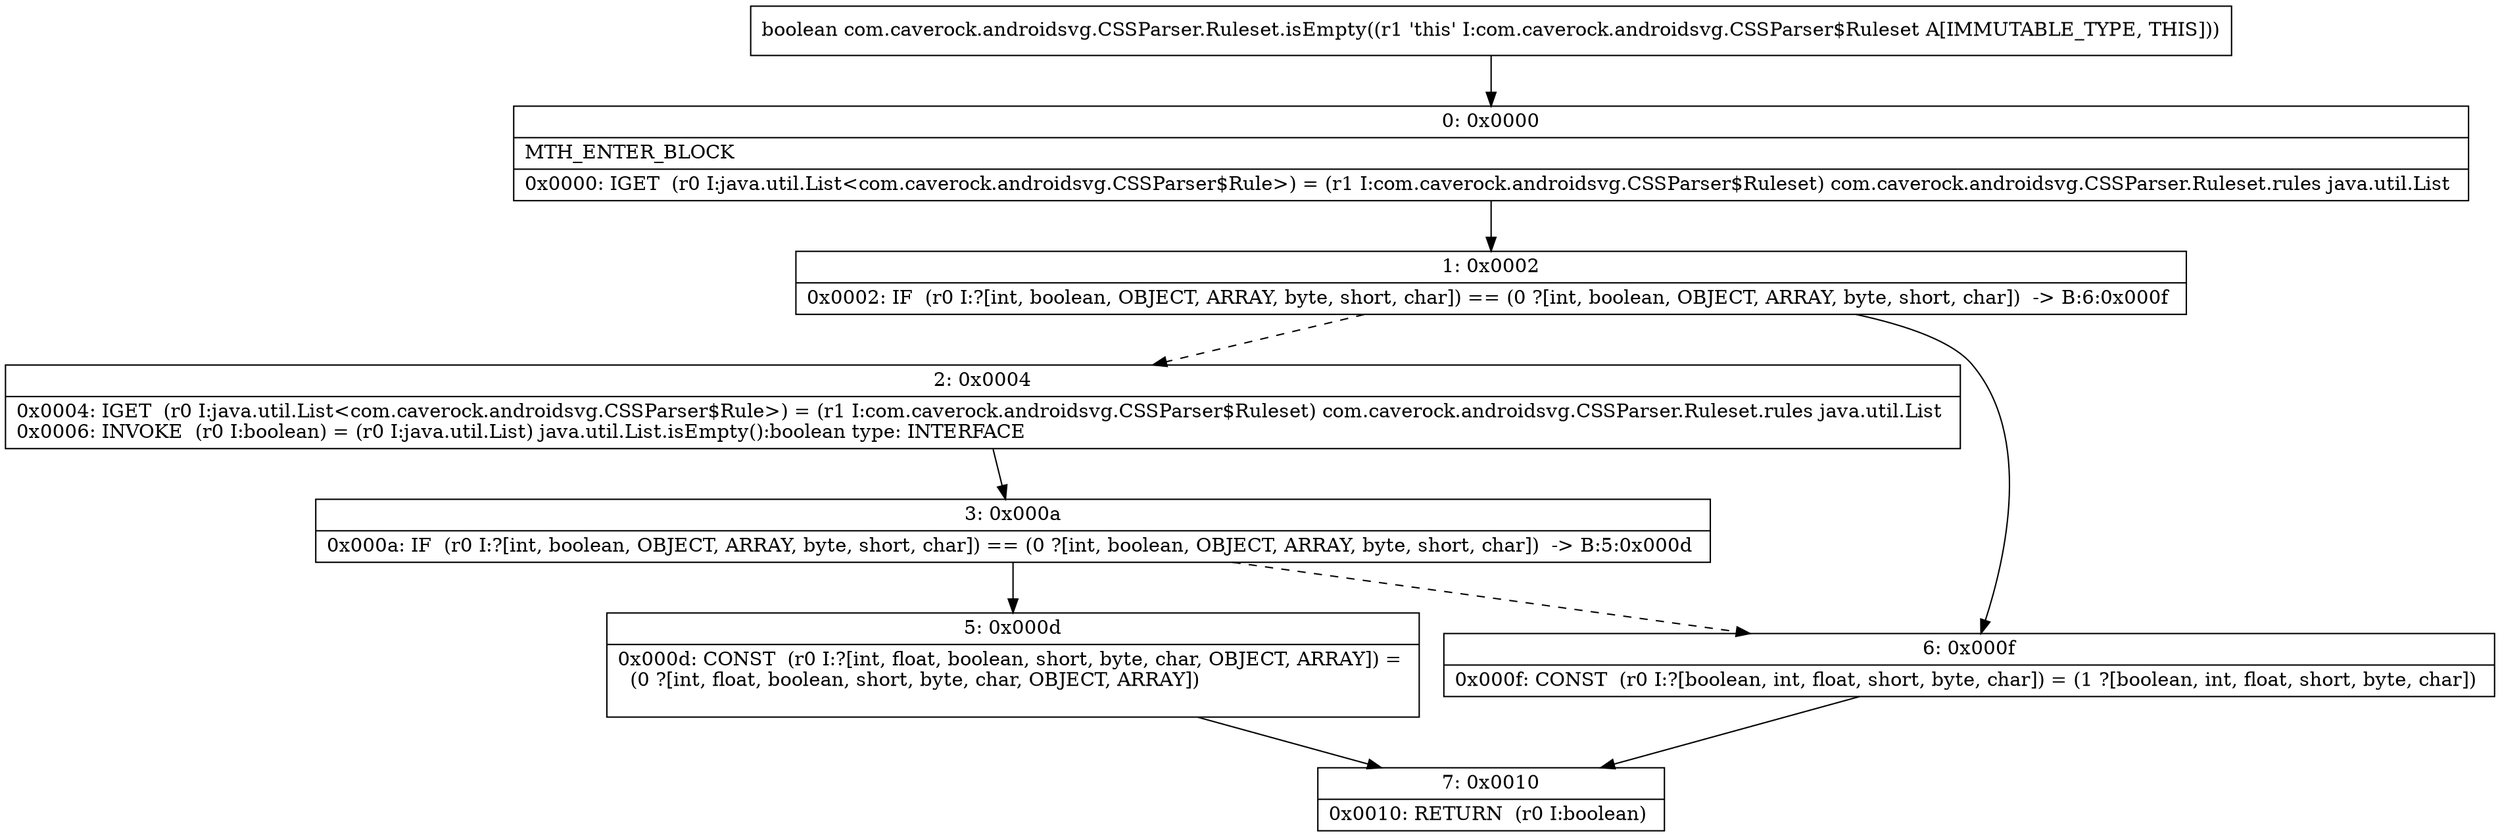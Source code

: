 digraph "CFG forcom.caverock.androidsvg.CSSParser.Ruleset.isEmpty()Z" {
Node_0 [shape=record,label="{0\:\ 0x0000|MTH_ENTER_BLOCK\l|0x0000: IGET  (r0 I:java.util.List\<com.caverock.androidsvg.CSSParser$Rule\>) = (r1 I:com.caverock.androidsvg.CSSParser$Ruleset) com.caverock.androidsvg.CSSParser.Ruleset.rules java.util.List \l}"];
Node_1 [shape=record,label="{1\:\ 0x0002|0x0002: IF  (r0 I:?[int, boolean, OBJECT, ARRAY, byte, short, char]) == (0 ?[int, boolean, OBJECT, ARRAY, byte, short, char])  \-\> B:6:0x000f \l}"];
Node_2 [shape=record,label="{2\:\ 0x0004|0x0004: IGET  (r0 I:java.util.List\<com.caverock.androidsvg.CSSParser$Rule\>) = (r1 I:com.caverock.androidsvg.CSSParser$Ruleset) com.caverock.androidsvg.CSSParser.Ruleset.rules java.util.List \l0x0006: INVOKE  (r0 I:boolean) = (r0 I:java.util.List) java.util.List.isEmpty():boolean type: INTERFACE \l}"];
Node_3 [shape=record,label="{3\:\ 0x000a|0x000a: IF  (r0 I:?[int, boolean, OBJECT, ARRAY, byte, short, char]) == (0 ?[int, boolean, OBJECT, ARRAY, byte, short, char])  \-\> B:5:0x000d \l}"];
Node_5 [shape=record,label="{5\:\ 0x000d|0x000d: CONST  (r0 I:?[int, float, boolean, short, byte, char, OBJECT, ARRAY]) = \l  (0 ?[int, float, boolean, short, byte, char, OBJECT, ARRAY])\l \l}"];
Node_6 [shape=record,label="{6\:\ 0x000f|0x000f: CONST  (r0 I:?[boolean, int, float, short, byte, char]) = (1 ?[boolean, int, float, short, byte, char]) \l}"];
Node_7 [shape=record,label="{7\:\ 0x0010|0x0010: RETURN  (r0 I:boolean) \l}"];
MethodNode[shape=record,label="{boolean com.caverock.androidsvg.CSSParser.Ruleset.isEmpty((r1 'this' I:com.caverock.androidsvg.CSSParser$Ruleset A[IMMUTABLE_TYPE, THIS])) }"];
MethodNode -> Node_0;
Node_0 -> Node_1;
Node_1 -> Node_2[style=dashed];
Node_1 -> Node_6;
Node_2 -> Node_3;
Node_3 -> Node_5;
Node_3 -> Node_6[style=dashed];
Node_5 -> Node_7;
Node_6 -> Node_7;
}

